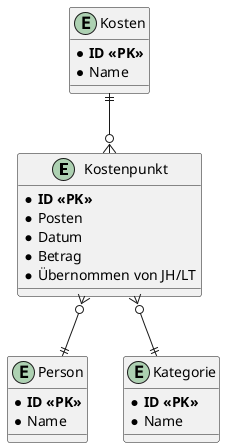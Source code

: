@startuml
entity Kostenpunkt
{
    * **ID <<PK>>**
    * Posten
    * Datum
    * Betrag
    * Übernommen von JH/LT
}

entity Person
{
    * **ID <<PK>>**
    * Name
}

entity Kosten
{
    * **ID <<PK>>**
    * Name
}

entity Kategorie
{
    * **ID <<PK>>**
    * Name
}

Kosten ||--o{ Kostenpunkt
Kostenpunkt }o--|| Kategorie
Kostenpunkt }o--|| Person
@enduml
